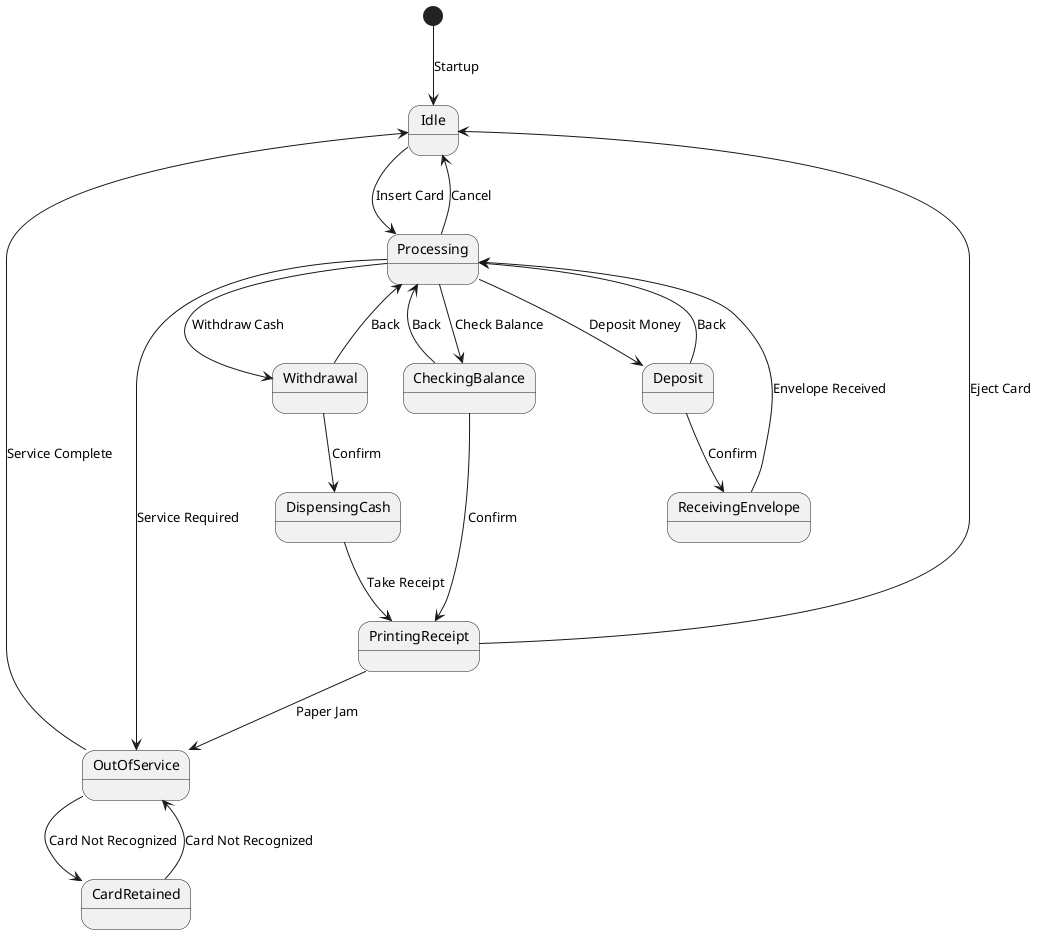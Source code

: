 @startuml ATM State Machine

[*] --> Idle : Startup

Idle --> Processing : Insert Card
Processing --> Idle : Cancel
Processing --> OutOfService : Service Required

Processing --> CheckingBalance : Check Balance
CheckingBalance --> Processing : Back
CheckingBalance --> PrintingReceipt : Confirm

Processing --> Withdrawal : Withdraw Cash
Withdrawal --> Processing : Back
Withdrawal --> DispensingCash : Confirm

Processing --> Deposit : Deposit Money
Deposit --> Processing : Back
Deposit --> ReceivingEnvelope : Confirm

ReceivingEnvelope --> Processing : Envelope Received

DispensingCash --> PrintingReceipt : Take Receipt

PrintingReceipt --> Idle : Eject Card
PrintingReceipt --> OutOfService : Paper Jam

OutOfService --> Idle : Service Complete
OutOfService --> CardRetained : Card Not Recognized

CardRetained --> OutOfService : Card Not Recognized

@enduml

